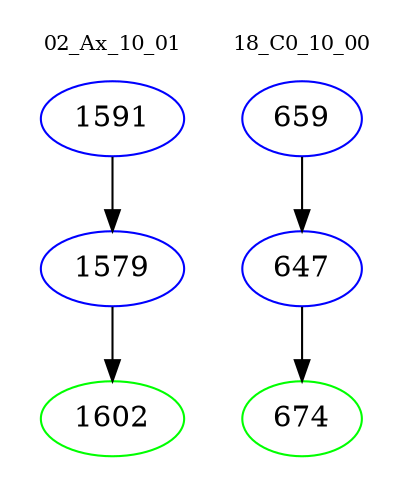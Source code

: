 digraph{
subgraph cluster_0 {
color = white
label = "02_Ax_10_01";
fontsize=10;
T0_1591 [label="1591", color="blue"]
T0_1591 -> T0_1579 [color="black"]
T0_1579 [label="1579", color="blue"]
T0_1579 -> T0_1602 [color="black"]
T0_1602 [label="1602", color="green"]
}
subgraph cluster_1 {
color = white
label = "18_C0_10_00";
fontsize=10;
T1_659 [label="659", color="blue"]
T1_659 -> T1_647 [color="black"]
T1_647 [label="647", color="blue"]
T1_647 -> T1_674 [color="black"]
T1_674 [label="674", color="green"]
}
}
